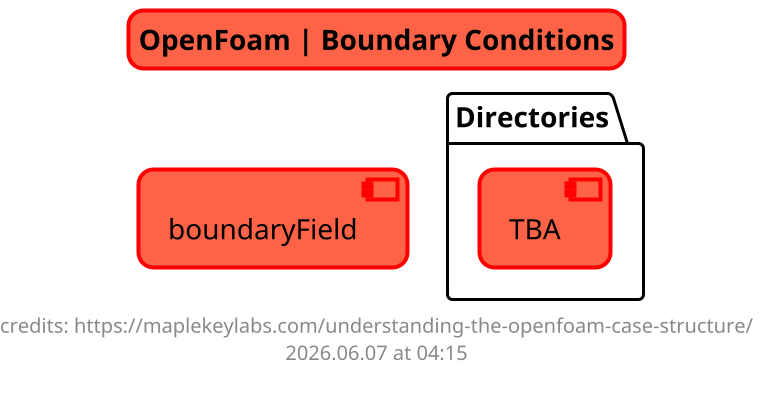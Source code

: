 @startuml OpenFoam_boundary_conditions

scale 2
skinparam titleBorderRoundCorner 15
skinparam titleBorderThickness 2
skinparam titleBorderColor red
skinparam titleBackgroundColor Tomato

title OpenFoam | Boundary Conditions 

component boundaryField

package Directories {
component TBA  
}


footer
credits: https://maplekeylabs.com/understanding-the-openfoam-case-structure/
%date("yyyy.MM.dd' at 'HH:mm")
%filename()
end footer

@enduml
